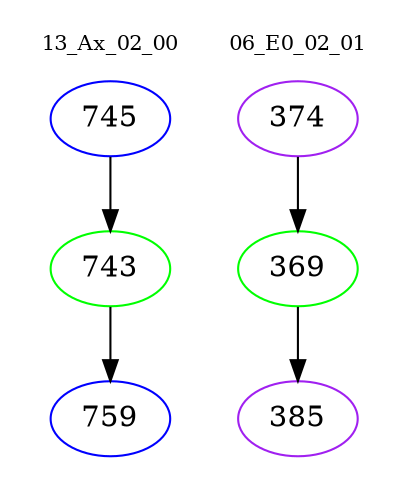 digraph{
subgraph cluster_0 {
color = white
label = "13_Ax_02_00";
fontsize=10;
T0_745 [label="745", color="blue"]
T0_745 -> T0_743 [color="black"]
T0_743 [label="743", color="green"]
T0_743 -> T0_759 [color="black"]
T0_759 [label="759", color="blue"]
}
subgraph cluster_1 {
color = white
label = "06_E0_02_01";
fontsize=10;
T1_374 [label="374", color="purple"]
T1_374 -> T1_369 [color="black"]
T1_369 [label="369", color="green"]
T1_369 -> T1_385 [color="black"]
T1_385 [label="385", color="purple"]
}
}
